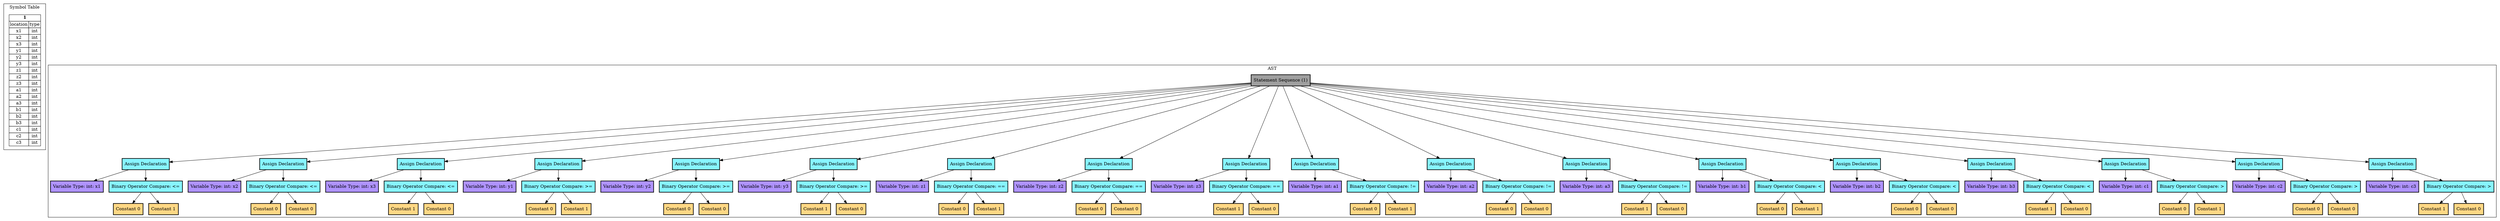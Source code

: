 Digraph G { 
	subgraph cluster_0 {
		tbl1 [
			shape=plaintext
			label=<
				<table border='0' cellborder='1' cellspacing='0'>
					<tr><td colspan="2"><b>1</b></td></tr>
					<tr><td>location</td><td>type</td></tr>
					<tr><td>x1</td><td>int</td></tr>
					<tr><td>x2</td><td>int</td></tr>
					<tr><td>x3</td><td>int</td></tr>
					<tr><td>y1</td><td>int</td></tr>
					<tr><td>y2</td><td>int</td></tr>
					<tr><td>y3</td><td>int</td></tr>
					<tr><td>z1</td><td>int</td></tr>
					<tr><td>z2</td><td>int</td></tr>
					<tr><td>z3</td><td>int</td></tr>
					<tr><td>a1</td><td>int</td></tr>
					<tr><td>a2</td><td>int</td></tr>
					<tr><td>a3</td><td>int</td></tr>
					<tr><td>b1</td><td>int</td></tr>
					<tr><td>b2</td><td>int</td></tr>
					<tr><td>b3</td><td>int</td></tr>
					<tr><td>c1</td><td>int</td></tr>
					<tr><td>c2</td><td>int</td></tr>
					<tr><td>c3</td><td>int</td></tr>
				</table>
			>];
		label = "Symbol Table";
	}
subgraph cluster_1 {
node [style=filled, shape=rectangle, penwidth=2];
1[label="Statement Sequence (1)", fillcolor="#9f9f9f"] 
2[label="Assign Declaration", fillcolor="#87f5ff"] 
3[label="Variable Type: int: x1", fillcolor="#af93ff"] 
4[label="Binary Operator Compare: <=", fillcolor="#87f5ff"] 
5[label="Constant 0", fillcolor="#FFD885"] 
6[label="Constant 1", fillcolor="#FFD885"] 
7[label="Assign Declaration", fillcolor="#87f5ff"] 
8[label="Variable Type: int: x2", fillcolor="#af93ff"] 
9[label="Binary Operator Compare: <=", fillcolor="#87f5ff"] 
10[label="Constant 0", fillcolor="#FFD885"] 
11[label="Constant 0", fillcolor="#FFD885"] 
12[label="Assign Declaration", fillcolor="#87f5ff"] 
13[label="Variable Type: int: x3", fillcolor="#af93ff"] 
14[label="Binary Operator Compare: <=", fillcolor="#87f5ff"] 
15[label="Constant 1", fillcolor="#FFD885"] 
16[label="Constant 0", fillcolor="#FFD885"] 
17[label="Assign Declaration", fillcolor="#87f5ff"] 
18[label="Variable Type: int: y1", fillcolor="#af93ff"] 
19[label="Binary Operator Compare: >=", fillcolor="#87f5ff"] 
20[label="Constant 0", fillcolor="#FFD885"] 
21[label="Constant 1", fillcolor="#FFD885"] 
22[label="Assign Declaration", fillcolor="#87f5ff"] 
23[label="Variable Type: int: y2", fillcolor="#af93ff"] 
24[label="Binary Operator Compare: >=", fillcolor="#87f5ff"] 
25[label="Constant 0", fillcolor="#FFD885"] 
26[label="Constant 0", fillcolor="#FFD885"] 
27[label="Assign Declaration", fillcolor="#87f5ff"] 
28[label="Variable Type: int: y3", fillcolor="#af93ff"] 
29[label="Binary Operator Compare: >=", fillcolor="#87f5ff"] 
30[label="Constant 1", fillcolor="#FFD885"] 
31[label="Constant 0", fillcolor="#FFD885"] 
32[label="Assign Declaration", fillcolor="#87f5ff"] 
33[label="Variable Type: int: z1", fillcolor="#af93ff"] 
34[label="Binary Operator Compare: ==", fillcolor="#87f5ff"] 
35[label="Constant 0", fillcolor="#FFD885"] 
36[label="Constant 1", fillcolor="#FFD885"] 
37[label="Assign Declaration", fillcolor="#87f5ff"] 
38[label="Variable Type: int: z2", fillcolor="#af93ff"] 
39[label="Binary Operator Compare: ==", fillcolor="#87f5ff"] 
40[label="Constant 0", fillcolor="#FFD885"] 
41[label="Constant 0", fillcolor="#FFD885"] 
42[label="Assign Declaration", fillcolor="#87f5ff"] 
43[label="Variable Type: int: z3", fillcolor="#af93ff"] 
44[label="Binary Operator Compare: ==", fillcolor="#87f5ff"] 
45[label="Constant 1", fillcolor="#FFD885"] 
46[label="Constant 0", fillcolor="#FFD885"] 
47[label="Assign Declaration", fillcolor="#87f5ff"] 
48[label="Variable Type: int: a1", fillcolor="#af93ff"] 
49[label="Binary Operator Compare: !=", fillcolor="#87f5ff"] 
50[label="Constant 0", fillcolor="#FFD885"] 
51[label="Constant 1", fillcolor="#FFD885"] 
52[label="Assign Declaration", fillcolor="#87f5ff"] 
53[label="Variable Type: int: a2", fillcolor="#af93ff"] 
54[label="Binary Operator Compare: !=", fillcolor="#87f5ff"] 
55[label="Constant 0", fillcolor="#FFD885"] 
56[label="Constant 0", fillcolor="#FFD885"] 
57[label="Assign Declaration", fillcolor="#87f5ff"] 
58[label="Variable Type: int: a3", fillcolor="#af93ff"] 
59[label="Binary Operator Compare: !=", fillcolor="#87f5ff"] 
60[label="Constant 1", fillcolor="#FFD885"] 
61[label="Constant 0", fillcolor="#FFD885"] 
62[label="Assign Declaration", fillcolor="#87f5ff"] 
63[label="Variable Type: int: b1", fillcolor="#af93ff"] 
64[label="Binary Operator Compare: <", fillcolor="#87f5ff"] 
65[label="Constant 0", fillcolor="#FFD885"] 
66[label="Constant 1", fillcolor="#FFD885"] 
67[label="Assign Declaration", fillcolor="#87f5ff"] 
68[label="Variable Type: int: b2", fillcolor="#af93ff"] 
69[label="Binary Operator Compare: <", fillcolor="#87f5ff"] 
70[label="Constant 0", fillcolor="#FFD885"] 
71[label="Constant 0", fillcolor="#FFD885"] 
72[label="Assign Declaration", fillcolor="#87f5ff"] 
73[label="Variable Type: int: b3", fillcolor="#af93ff"] 
74[label="Binary Operator Compare: <", fillcolor="#87f5ff"] 
75[label="Constant 1", fillcolor="#FFD885"] 
76[label="Constant 0", fillcolor="#FFD885"] 
77[label="Assign Declaration", fillcolor="#87f5ff"] 
78[label="Variable Type: int: c1", fillcolor="#af93ff"] 
79[label="Binary Operator Compare: >", fillcolor="#87f5ff"] 
80[label="Constant 0", fillcolor="#FFD885"] 
81[label="Constant 1", fillcolor="#FFD885"] 
82[label="Assign Declaration", fillcolor="#87f5ff"] 
83[label="Variable Type: int: c2", fillcolor="#af93ff"] 
84[label="Binary Operator Compare: >", fillcolor="#87f5ff"] 
85[label="Constant 0", fillcolor="#FFD885"] 
86[label="Constant 0", fillcolor="#FFD885"] 
87[label="Assign Declaration", fillcolor="#87f5ff"] 
88[label="Variable Type: int: c3", fillcolor="#af93ff"] 
89[label="Binary Operator Compare: >", fillcolor="#87f5ff"] 
90[label="Constant 1", fillcolor="#FFD885"] 
91[label="Constant 0", fillcolor="#FFD885"] 
1 -> 2
2 -> 3
2 -> 4
4 -> 5
4 -> 6
1 -> 7
7 -> 8
7 -> 9
9 -> 10
9 -> 11
1 -> 12
12 -> 13
12 -> 14
14 -> 15
14 -> 16
1 -> 17
17 -> 18
17 -> 19
19 -> 20
19 -> 21
1 -> 22
22 -> 23
22 -> 24
24 -> 25
24 -> 26
1 -> 27
27 -> 28
27 -> 29
29 -> 30
29 -> 31
1 -> 32
32 -> 33
32 -> 34
34 -> 35
34 -> 36
1 -> 37
37 -> 38
37 -> 39
39 -> 40
39 -> 41
1 -> 42
42 -> 43
42 -> 44
44 -> 45
44 -> 46
1 -> 47
47 -> 48
47 -> 49
49 -> 50
49 -> 51
1 -> 52
52 -> 53
52 -> 54
54 -> 55
54 -> 56
1 -> 57
57 -> 58
57 -> 59
59 -> 60
59 -> 61
1 -> 62
62 -> 63
62 -> 64
64 -> 65
64 -> 66
1 -> 67
67 -> 68
67 -> 69
69 -> 70
69 -> 71
1 -> 72
72 -> 73
72 -> 74
74 -> 75
74 -> 76
1 -> 77
77 -> 78
77 -> 79
79 -> 80
79 -> 81
1 -> 82
82 -> 83
82 -> 84
84 -> 85
84 -> 86
1 -> 87
87 -> 88
87 -> 89
89 -> 90
89 -> 91
label = "AST";
}
}